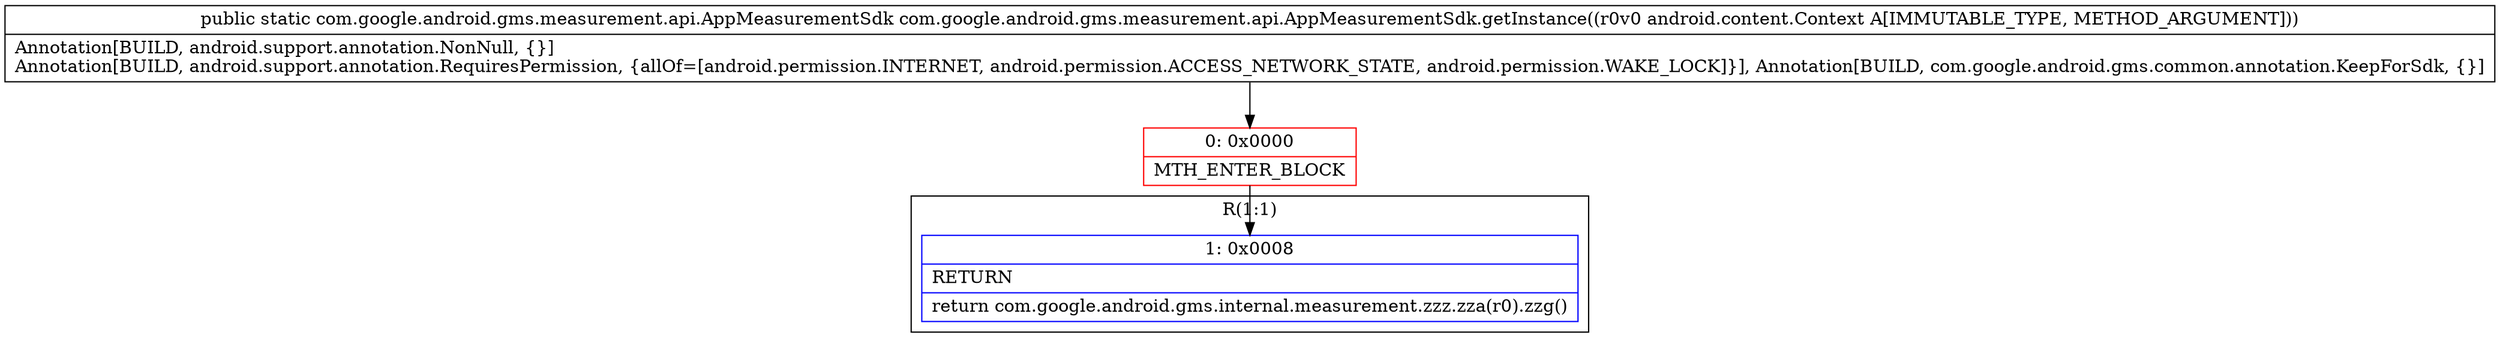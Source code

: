 digraph "CFG forcom.google.android.gms.measurement.api.AppMeasurementSdk.getInstance(Landroid\/content\/Context;)Lcom\/google\/android\/gms\/measurement\/api\/AppMeasurementSdk;" {
subgraph cluster_Region_126326577 {
label = "R(1:1)";
node [shape=record,color=blue];
Node_1 [shape=record,label="{1\:\ 0x0008|RETURN\l|return com.google.android.gms.internal.measurement.zzz.zza(r0).zzg()\l}"];
}
Node_0 [shape=record,color=red,label="{0\:\ 0x0000|MTH_ENTER_BLOCK\l}"];
MethodNode[shape=record,label="{public static com.google.android.gms.measurement.api.AppMeasurementSdk com.google.android.gms.measurement.api.AppMeasurementSdk.getInstance((r0v0 android.content.Context A[IMMUTABLE_TYPE, METHOD_ARGUMENT]))  | Annotation[BUILD, android.support.annotation.NonNull, \{\}]\lAnnotation[BUILD, android.support.annotation.RequiresPermission, \{allOf=[android.permission.INTERNET, android.permission.ACCESS_NETWORK_STATE, android.permission.WAKE_LOCK]\}], Annotation[BUILD, com.google.android.gms.common.annotation.KeepForSdk, \{\}]\l}"];
MethodNode -> Node_0;
Node_0 -> Node_1;
}

